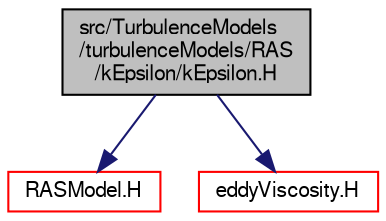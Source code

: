 digraph "src/TurbulenceModels/turbulenceModels/RAS/kEpsilon/kEpsilon.H"
{
  bgcolor="transparent";
  edge [fontname="FreeSans",fontsize="10",labelfontname="FreeSans",labelfontsize="10"];
  node [fontname="FreeSans",fontsize="10",shape=record];
  Node1 [label="src/TurbulenceModels\l/turbulenceModels/RAS\l/kEpsilon/kEpsilon.H",height=0.2,width=0.4,color="black", fillcolor="grey75", style="filled" fontcolor="black"];
  Node1 -> Node2 [color="midnightblue",fontsize="10",style="solid",fontname="FreeSans"];
  Node2 [label="RASModel.H",height=0.2,width=0.4,color="red",URL="$a10213.html"];
  Node1 -> Node3 [color="midnightblue",fontsize="10",style="solid",fontname="FreeSans"];
  Node3 [label="eddyViscosity.H",height=0.2,width=0.4,color="red",URL="$a10136.html"];
}
